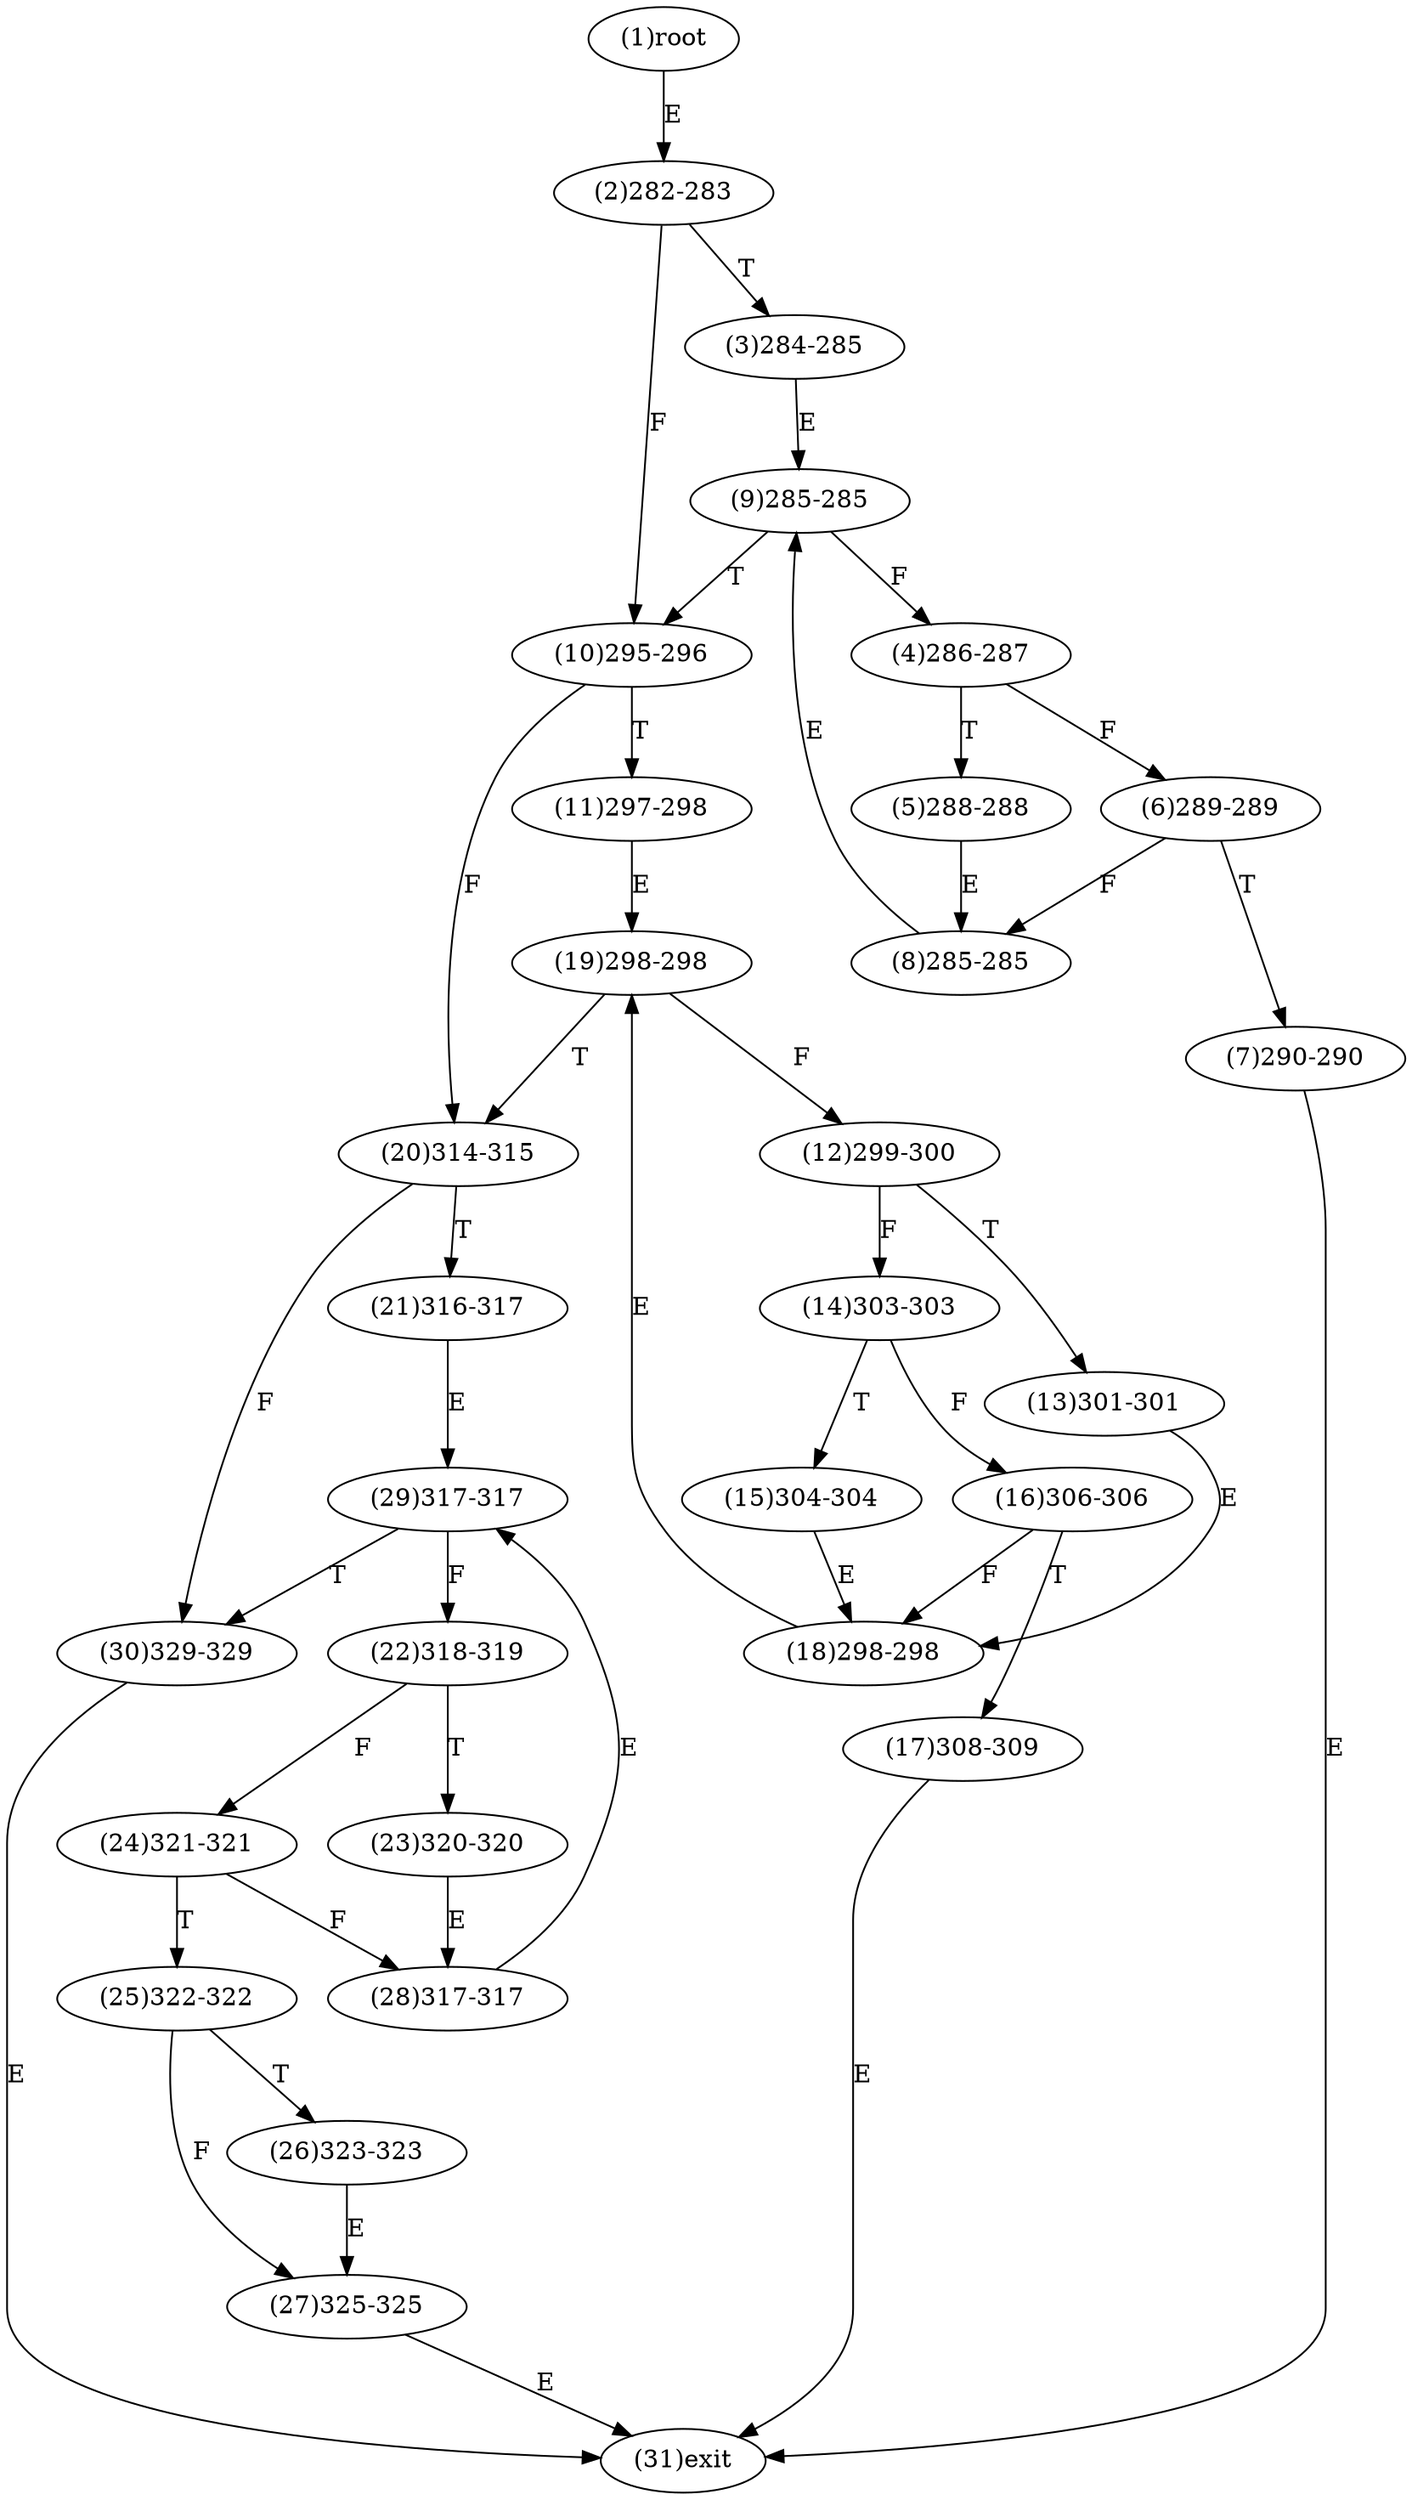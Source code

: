 digraph "" { 
1[ label="(1)root"];
2[ label="(2)282-283"];
3[ label="(3)284-285"];
4[ label="(4)286-287"];
5[ label="(5)288-288"];
6[ label="(6)289-289"];
7[ label="(7)290-290"];
8[ label="(8)285-285"];
9[ label="(9)285-285"];
10[ label="(10)295-296"];
11[ label="(11)297-298"];
12[ label="(12)299-300"];
13[ label="(13)301-301"];
14[ label="(14)303-303"];
15[ label="(15)304-304"];
17[ label="(17)308-309"];
16[ label="(16)306-306"];
19[ label="(19)298-298"];
18[ label="(18)298-298"];
21[ label="(21)316-317"];
20[ label="(20)314-315"];
23[ label="(23)320-320"];
22[ label="(22)318-319"];
25[ label="(25)322-322"];
24[ label="(24)321-321"];
27[ label="(27)325-325"];
26[ label="(26)323-323"];
29[ label="(29)317-317"];
28[ label="(28)317-317"];
31[ label="(31)exit"];
30[ label="(30)329-329"];
1->2[ label="E"];
2->10[ label="F"];
2->3[ label="T"];
3->9[ label="E"];
4->6[ label="F"];
4->5[ label="T"];
5->8[ label="E"];
6->8[ label="F"];
6->7[ label="T"];
7->31[ label="E"];
8->9[ label="E"];
9->4[ label="F"];
9->10[ label="T"];
10->20[ label="F"];
10->11[ label="T"];
11->19[ label="E"];
12->14[ label="F"];
12->13[ label="T"];
13->18[ label="E"];
14->16[ label="F"];
14->15[ label="T"];
15->18[ label="E"];
16->18[ label="F"];
16->17[ label="T"];
17->31[ label="E"];
18->19[ label="E"];
19->12[ label="F"];
19->20[ label="T"];
20->30[ label="F"];
20->21[ label="T"];
21->29[ label="E"];
22->24[ label="F"];
22->23[ label="T"];
23->28[ label="E"];
24->28[ label="F"];
24->25[ label="T"];
25->27[ label="F"];
25->26[ label="T"];
26->27[ label="E"];
27->31[ label="E"];
28->29[ label="E"];
29->22[ label="F"];
29->30[ label="T"];
30->31[ label="E"];
}